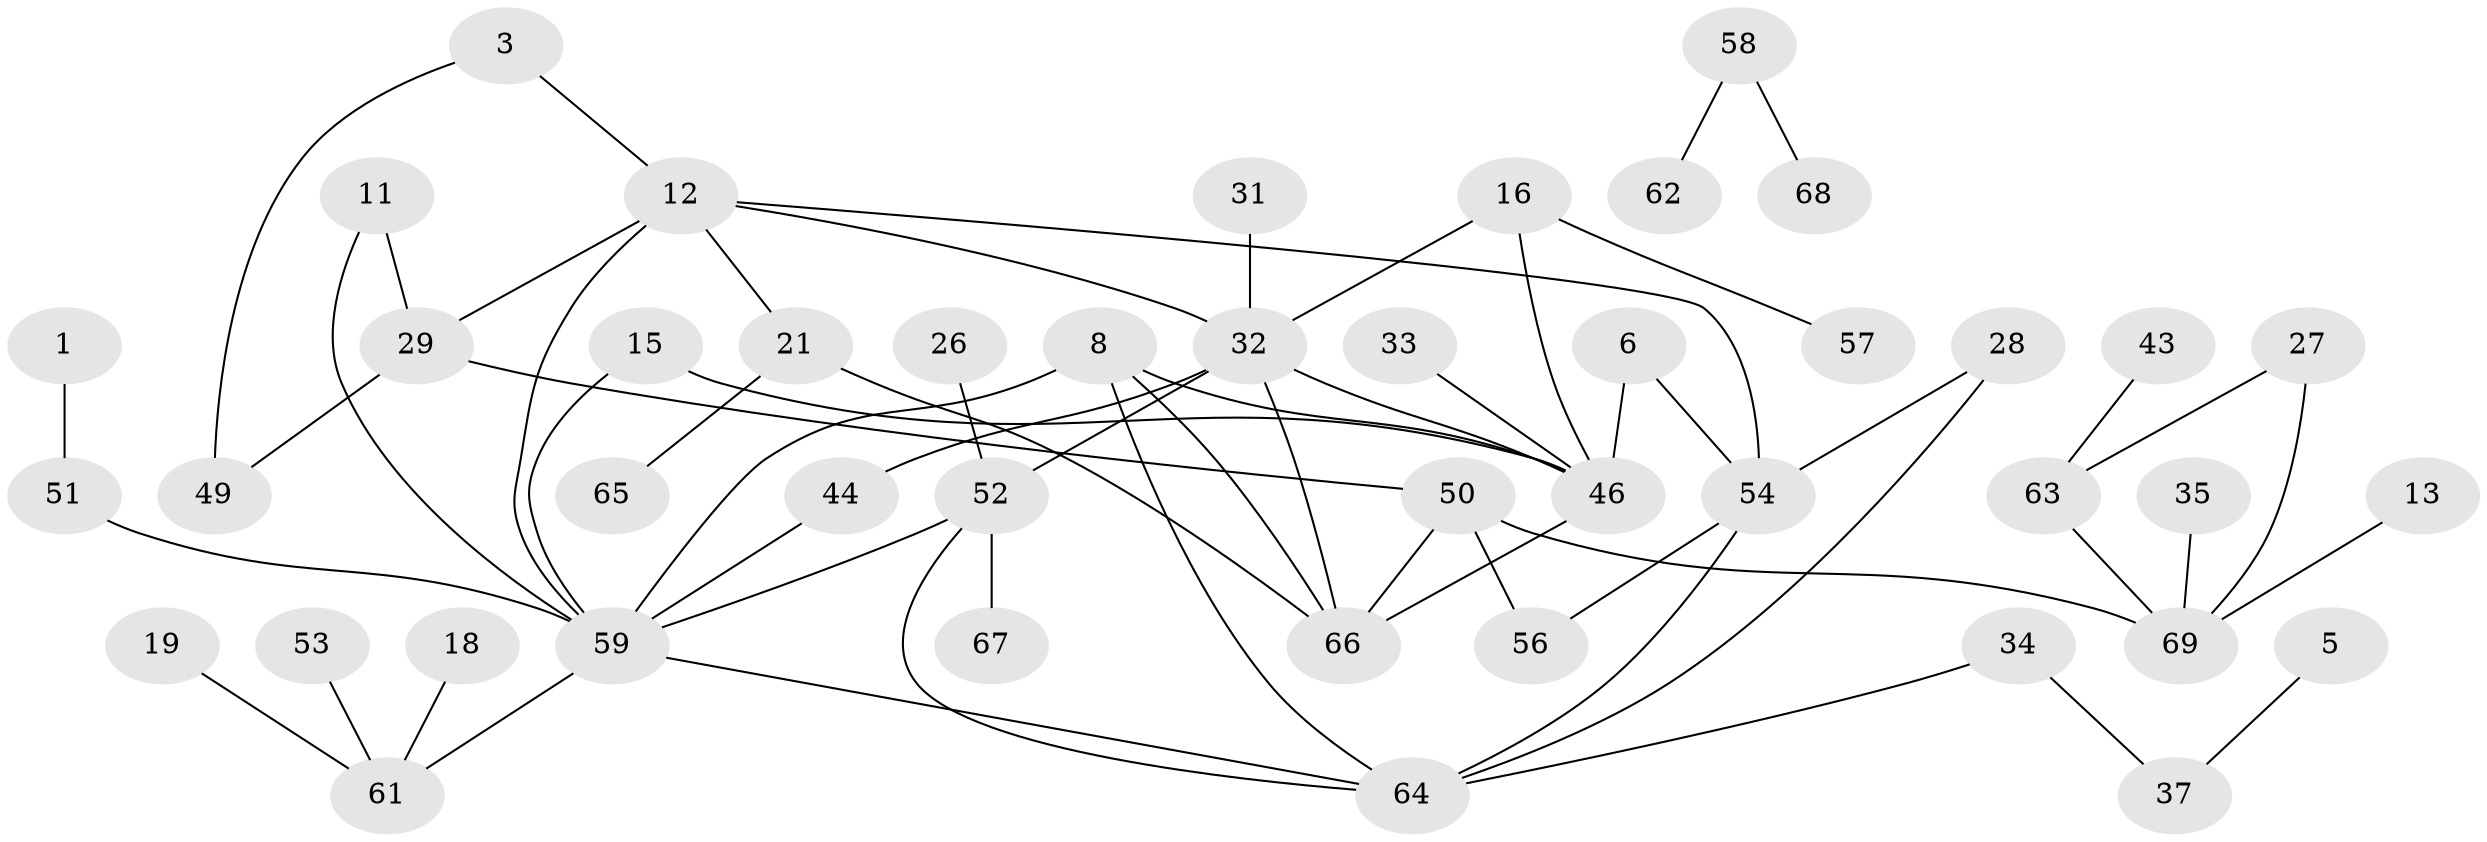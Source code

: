 // original degree distribution, {1: 0.32116788321167883, 3: 0.1678832116788321, 2: 0.24087591240875914, 0: 0.1386861313868613, 5: 0.051094890510948905, 4: 0.072992700729927, 6: 0.0072992700729927005}
// Generated by graph-tools (version 1.1) at 2025/25/03/09/25 03:25:17]
// undirected, 45 vertices, 61 edges
graph export_dot {
graph [start="1"]
  node [color=gray90,style=filled];
  1;
  3;
  5;
  6;
  8;
  11;
  12;
  13;
  15;
  16;
  18;
  19;
  21;
  26;
  27;
  28;
  29;
  31;
  32;
  33;
  34;
  35;
  37;
  43;
  44;
  46;
  49;
  50;
  51;
  52;
  53;
  54;
  56;
  57;
  58;
  59;
  61;
  62;
  63;
  64;
  65;
  66;
  67;
  68;
  69;
  1 -- 51 [weight=1.0];
  3 -- 12 [weight=1.0];
  3 -- 49 [weight=1.0];
  5 -- 37 [weight=1.0];
  6 -- 46 [weight=1.0];
  6 -- 54 [weight=1.0];
  8 -- 46 [weight=1.0];
  8 -- 59 [weight=1.0];
  8 -- 64 [weight=1.0];
  8 -- 66 [weight=1.0];
  11 -- 29 [weight=1.0];
  11 -- 59 [weight=1.0];
  12 -- 21 [weight=1.0];
  12 -- 29 [weight=1.0];
  12 -- 32 [weight=1.0];
  12 -- 54 [weight=1.0];
  12 -- 59 [weight=1.0];
  13 -- 69 [weight=1.0];
  15 -- 46 [weight=1.0];
  15 -- 59 [weight=1.0];
  16 -- 32 [weight=1.0];
  16 -- 46 [weight=1.0];
  16 -- 57 [weight=1.0];
  18 -- 61 [weight=1.0];
  19 -- 61 [weight=1.0];
  21 -- 65 [weight=2.0];
  21 -- 66 [weight=1.0];
  26 -- 52 [weight=1.0];
  27 -- 63 [weight=1.0];
  27 -- 69 [weight=1.0];
  28 -- 54 [weight=1.0];
  28 -- 64 [weight=1.0];
  29 -- 49 [weight=1.0];
  29 -- 50 [weight=1.0];
  31 -- 32 [weight=1.0];
  32 -- 44 [weight=1.0];
  32 -- 46 [weight=1.0];
  32 -- 52 [weight=1.0];
  32 -- 66 [weight=1.0];
  33 -- 46 [weight=1.0];
  34 -- 37 [weight=1.0];
  34 -- 64 [weight=1.0];
  35 -- 69 [weight=1.0];
  43 -- 63 [weight=1.0];
  44 -- 59 [weight=1.0];
  46 -- 66 [weight=1.0];
  50 -- 56 [weight=1.0];
  50 -- 66 [weight=1.0];
  50 -- 69 [weight=1.0];
  51 -- 59 [weight=1.0];
  52 -- 59 [weight=1.0];
  52 -- 64 [weight=1.0];
  52 -- 67 [weight=1.0];
  53 -- 61 [weight=1.0];
  54 -- 56 [weight=1.0];
  54 -- 64 [weight=1.0];
  58 -- 62 [weight=1.0];
  58 -- 68 [weight=1.0];
  59 -- 61 [weight=1.0];
  59 -- 64 [weight=1.0];
  63 -- 69 [weight=1.0];
}
